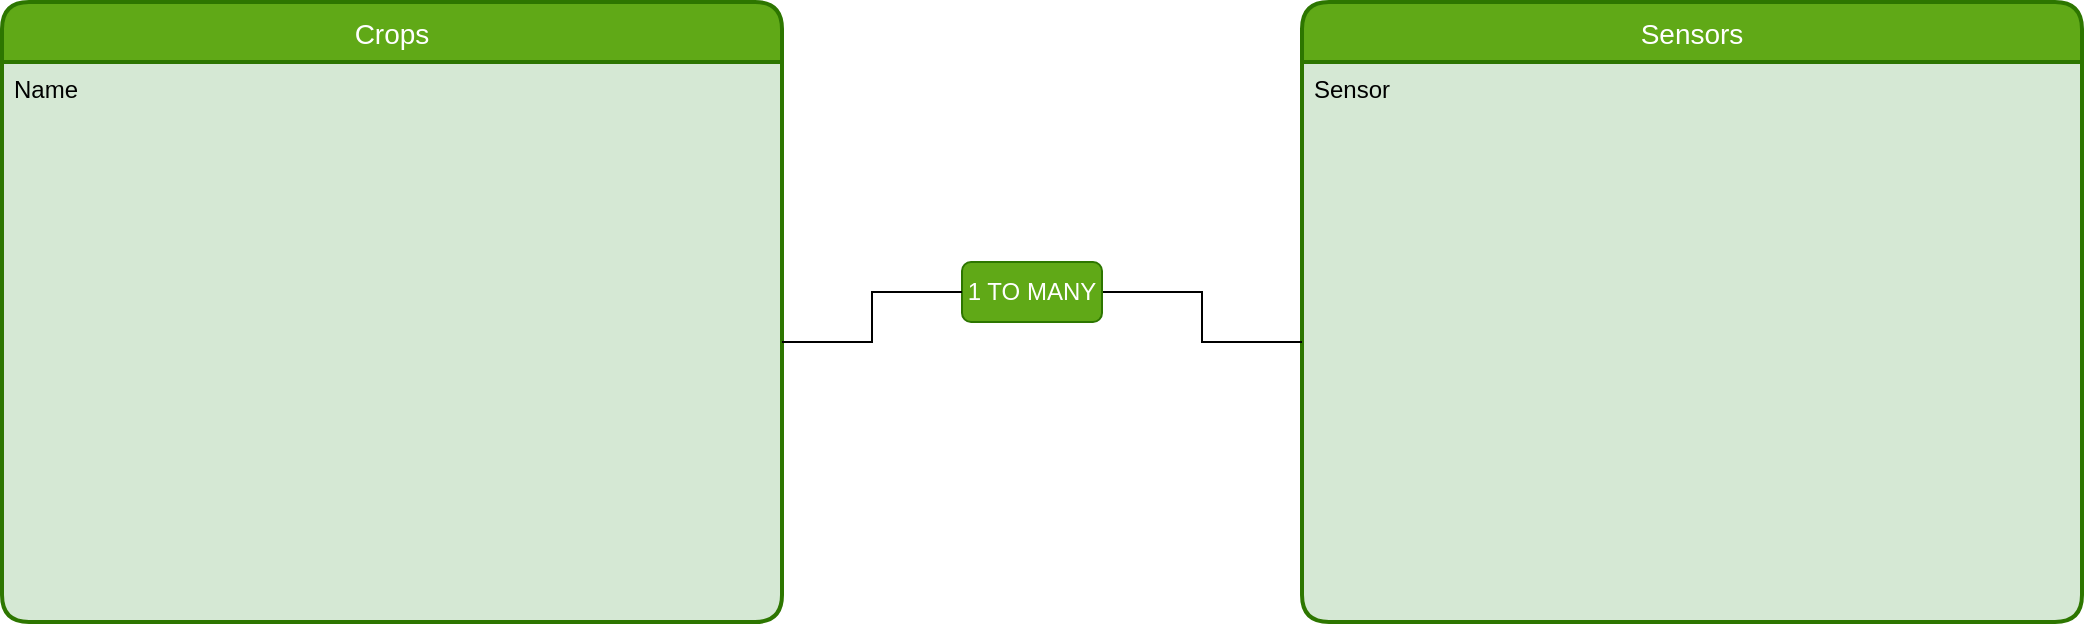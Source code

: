 <mxfile version="14.8.3" type="github">
  <diagram id="R2lEEEUBdFMjLlhIrx00" name="Page-1">
    <mxGraphModel dx="1422" dy="780" grid="1" gridSize="10" guides="1" tooltips="1" connect="1" arrows="1" fold="1" page="1" pageScale="1" pageWidth="850" pageHeight="1100" math="0" shadow="0" extFonts="Permanent Marker^https://fonts.googleapis.com/css?family=Permanent+Marker">
      <root>
        <mxCell id="0" />
        <mxCell id="1" parent="0" />
        <mxCell id="7o4p5aFScfs_D29SADF1-1" value="Sensors" style="swimlane;childLayout=stackLayout;horizontal=1;startSize=30;horizontalStack=0;rounded=1;fontSize=14;fontStyle=0;strokeWidth=2;resizeParent=0;resizeLast=1;shadow=0;dashed=0;align=center;fillColor=#60a917;strokeColor=#2D7600;fontColor=#ffffff;swimlaneFillColor=#D5E8D4;" parent="1" vertex="1">
          <mxGeometry x="820" y="160" width="390" height="310" as="geometry" />
        </mxCell>
        <mxCell id="7o4p5aFScfs_D29SADF1-2" value="Sensor&#xa;" style="align=left;strokeColor=none;fillColor=none;spacingLeft=4;fontSize=12;verticalAlign=top;resizable=0;rotatable=0;part=1;" parent="7o4p5aFScfs_D29SADF1-1" vertex="1">
          <mxGeometry y="30" width="390" height="280" as="geometry" />
        </mxCell>
        <mxCell id="plLRQvuAzvyJONZy3Icw-2" value="Crops" style="swimlane;childLayout=stackLayout;horizontal=1;startSize=30;horizontalStack=0;rounded=1;fontSize=14;fontStyle=0;strokeWidth=2;resizeParent=0;resizeLast=1;shadow=0;dashed=0;align=center;fillColor=#60a917;strokeColor=#2D7600;fontColor=#ffffff;swimlaneFillColor=#D5E8D4;" parent="1" vertex="1">
          <mxGeometry x="170" y="160" width="390" height="310" as="geometry" />
        </mxCell>
        <mxCell id="plLRQvuAzvyJONZy3Icw-3" value="Name&#xa;" style="align=left;strokeColor=none;fillColor=none;spacingLeft=4;fontSize=12;verticalAlign=top;resizable=0;rotatable=0;part=1;" parent="plLRQvuAzvyJONZy3Icw-2" vertex="1">
          <mxGeometry y="30" width="390" height="280" as="geometry" />
        </mxCell>
        <mxCell id="CrPRBgPaYsHp_CWL4x3b-2" style="edgeStyle=orthogonalEdgeStyle;rounded=0;orthogonalLoop=1;jettySize=auto;html=1;entryX=0;entryY=0.5;entryDx=0;entryDy=0;endArrow=none;endFill=0;" edge="1" parent="1" source="Xa_WfQXNvAv4PRlTD_PZ-3" target="7o4p5aFScfs_D29SADF1-2">
          <mxGeometry relative="1" as="geometry" />
        </mxCell>
        <mxCell id="Xa_WfQXNvAv4PRlTD_PZ-3" value="1 TO MANY" style="rounded=1;whiteSpace=wrap;html=1;fillColor=#60a917;strokeColor=#2D7600;fontColor=#ffffff;" parent="1" vertex="1">
          <mxGeometry x="650" y="290" width="70" height="30" as="geometry" />
        </mxCell>
        <mxCell id="CrPRBgPaYsHp_CWL4x3b-1" style="edgeStyle=orthogonalEdgeStyle;rounded=0;orthogonalLoop=1;jettySize=auto;html=1;entryX=0;entryY=0.5;entryDx=0;entryDy=0;endArrow=none;endFill=0;" edge="1" parent="1" source="plLRQvuAzvyJONZy3Icw-3" target="Xa_WfQXNvAv4PRlTD_PZ-3">
          <mxGeometry relative="1" as="geometry" />
        </mxCell>
      </root>
    </mxGraphModel>
  </diagram>
</mxfile>
